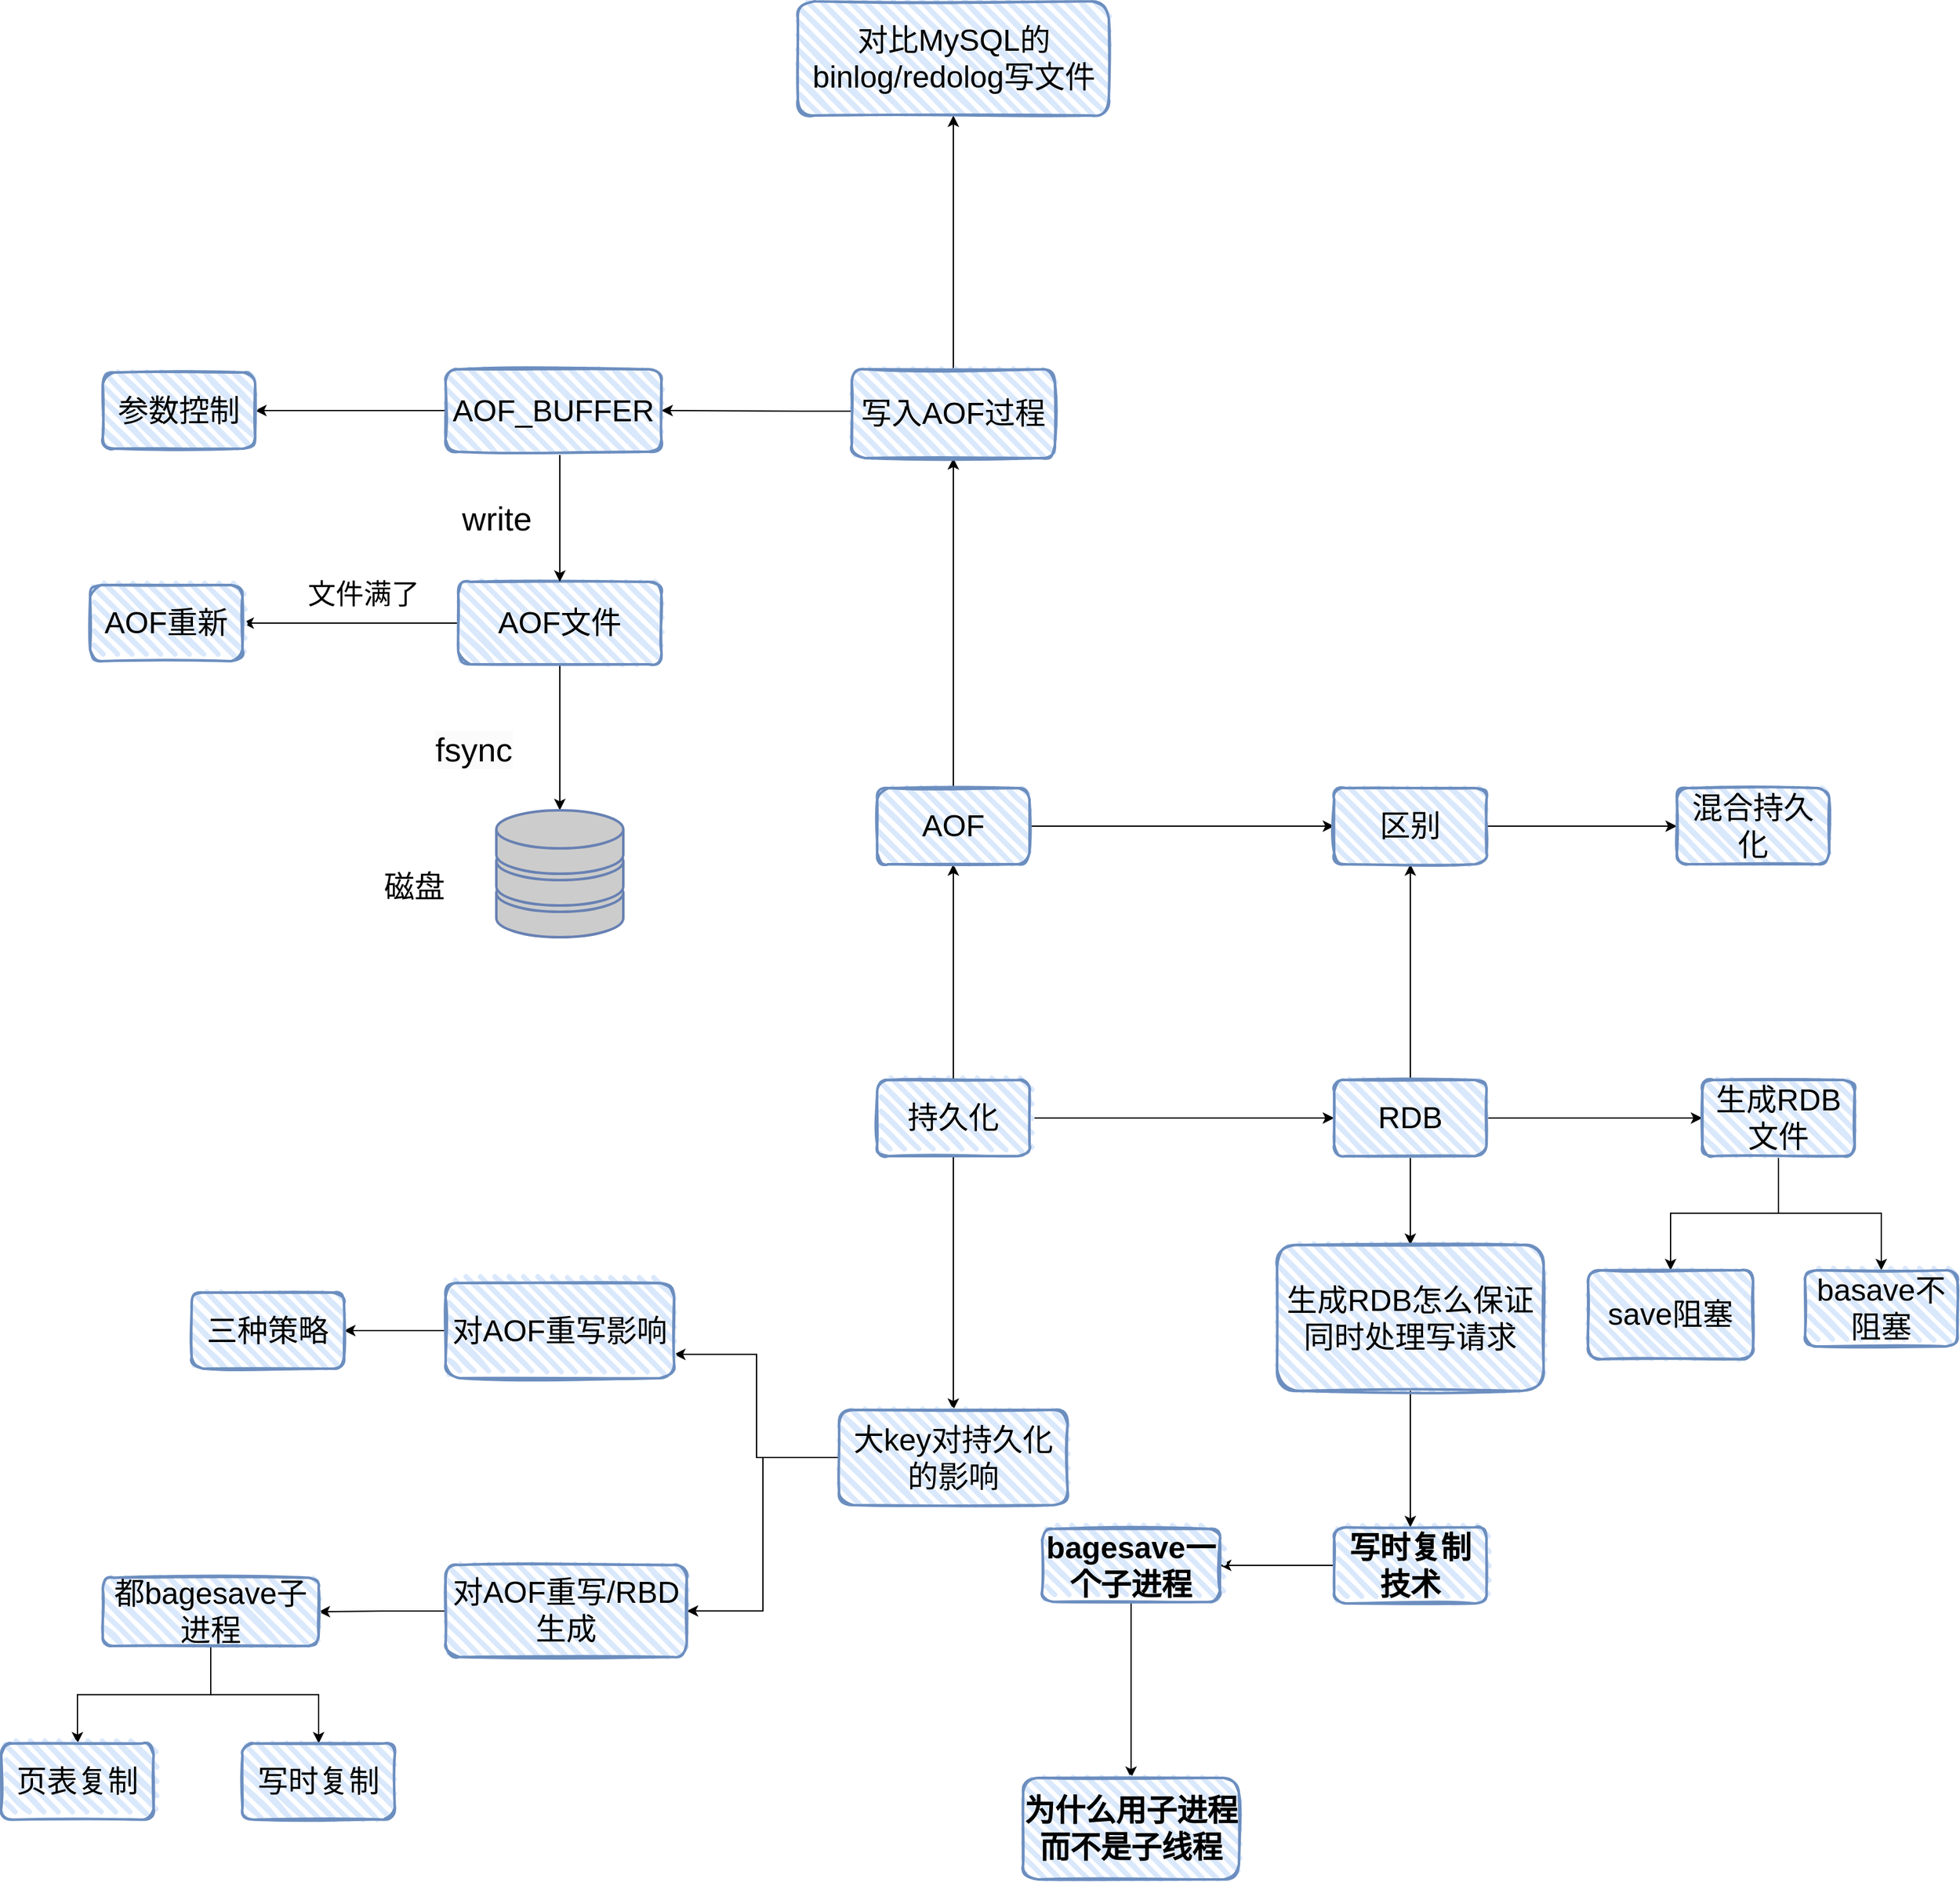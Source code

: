 <mxfile version="20.8.19" type="github">
  <diagram name="第 1 页" id="Xr0ofUqRnAPhq-VrsgXs">
    <mxGraphModel dx="2019" dy="2260" grid="1" gridSize="10" guides="1" tooltips="1" connect="1" arrows="1" fold="1" page="1" pageScale="1" pageWidth="827" pageHeight="1169" math="0" shadow="0">
      <root>
        <mxCell id="0" />
        <mxCell id="1" parent="0" />
        <mxCell id="7RwwjaFvHcJdRhYBYeB7-4" value="" style="edgeStyle=orthogonalEdgeStyle;rounded=0;orthogonalLoop=1;jettySize=auto;html=1;" edge="1" parent="1" source="7RwwjaFvHcJdRhYBYeB7-1" target="7RwwjaFvHcJdRhYBYeB7-3">
          <mxGeometry relative="1" as="geometry" />
        </mxCell>
        <mxCell id="7RwwjaFvHcJdRhYBYeB7-6" value="" style="edgeStyle=orthogonalEdgeStyle;rounded=0;orthogonalLoop=1;jettySize=auto;html=1;" edge="1" parent="1" source="7RwwjaFvHcJdRhYBYeB7-1" target="7RwwjaFvHcJdRhYBYeB7-5">
          <mxGeometry relative="1" as="geometry" />
        </mxCell>
        <mxCell id="7RwwjaFvHcJdRhYBYeB7-62" value="" style="edgeStyle=orthogonalEdgeStyle;rounded=0;orthogonalLoop=1;jettySize=auto;html=1;fontSize=22;" edge="1" parent="1" source="7RwwjaFvHcJdRhYBYeB7-1" target="7RwwjaFvHcJdRhYBYeB7-61">
          <mxGeometry relative="1" as="geometry" />
        </mxCell>
        <mxCell id="7RwwjaFvHcJdRhYBYeB7-1" value="持久化" style="whiteSpace=wrap;html=1;rounded=1;glass=0;sketch=1;fillWeight=4;hachureGap=8;hachureAngle=45;strokeColor=#6c8ebf;strokeWidth=2;fontFamily=Helvetica;fontSize=24;fontColor=default;fillColor=#dae8fc;" vertex="1" parent="1">
          <mxGeometry x="390" y="480" width="120" height="60" as="geometry" />
        </mxCell>
        <mxCell id="7RwwjaFvHcJdRhYBYeB7-14" value="" style="edgeStyle=orthogonalEdgeStyle;rounded=0;orthogonalLoop=1;jettySize=auto;html=1;fontSize=22;" edge="1" parent="1" source="7RwwjaFvHcJdRhYBYeB7-3" target="7RwwjaFvHcJdRhYBYeB7-13">
          <mxGeometry relative="1" as="geometry" />
        </mxCell>
        <mxCell id="7RwwjaFvHcJdRhYBYeB7-47" style="edgeStyle=orthogonalEdgeStyle;rounded=0;orthogonalLoop=1;jettySize=auto;html=1;entryX=0;entryY=0.5;entryDx=0;entryDy=0;fontSize=22;" edge="1" parent="1" source="7RwwjaFvHcJdRhYBYeB7-3" target="7RwwjaFvHcJdRhYBYeB7-12">
          <mxGeometry relative="1" as="geometry" />
        </mxCell>
        <mxCell id="7RwwjaFvHcJdRhYBYeB7-3" value="AOF" style="whiteSpace=wrap;html=1;rounded=1;glass=0;sketch=1;fillWeight=4;hachureGap=8;hachureAngle=45;strokeColor=#6c8ebf;strokeWidth=2;fontFamily=Helvetica;fontSize=24;fontColor=default;fillColor=#dae8fc;" vertex="1" parent="1">
          <mxGeometry x="390" y="250" width="120" height="60" as="geometry" />
        </mxCell>
        <mxCell id="7RwwjaFvHcJdRhYBYeB7-42" value="" style="edgeStyle=orthogonalEdgeStyle;rounded=0;orthogonalLoop=1;jettySize=auto;html=1;fontSize=22;" edge="1" parent="1" source="7RwwjaFvHcJdRhYBYeB7-5" target="7RwwjaFvHcJdRhYBYeB7-41">
          <mxGeometry relative="1" as="geometry" />
        </mxCell>
        <mxCell id="7RwwjaFvHcJdRhYBYeB7-48" style="edgeStyle=orthogonalEdgeStyle;rounded=0;orthogonalLoop=1;jettySize=auto;html=1;entryX=0.5;entryY=1;entryDx=0;entryDy=0;fontSize=22;" edge="1" parent="1" source="7RwwjaFvHcJdRhYBYeB7-5" target="7RwwjaFvHcJdRhYBYeB7-12">
          <mxGeometry relative="1" as="geometry" />
        </mxCell>
        <mxCell id="7RwwjaFvHcJdRhYBYeB7-53" value="" style="edgeStyle=orthogonalEdgeStyle;rounded=0;orthogonalLoop=1;jettySize=auto;html=1;fontSize=22;" edge="1" parent="1" source="7RwwjaFvHcJdRhYBYeB7-5" target="7RwwjaFvHcJdRhYBYeB7-51">
          <mxGeometry relative="1" as="geometry" />
        </mxCell>
        <mxCell id="7RwwjaFvHcJdRhYBYeB7-5" value="RDB" style="whiteSpace=wrap;html=1;rounded=1;glass=0;sketch=1;fillWeight=4;hachureGap=8;hachureAngle=45;strokeColor=#6c8ebf;strokeWidth=2;fontFamily=Helvetica;fontSize=24;fontColor=default;fillColor=#dae8fc;" vertex="1" parent="1">
          <mxGeometry x="750" y="480" width="120" height="60" as="geometry" />
        </mxCell>
        <mxCell id="7RwwjaFvHcJdRhYBYeB7-49" style="edgeStyle=orthogonalEdgeStyle;rounded=0;orthogonalLoop=1;jettySize=auto;html=1;fontSize=22;" edge="1" parent="1" source="7RwwjaFvHcJdRhYBYeB7-12" target="7RwwjaFvHcJdRhYBYeB7-50">
          <mxGeometry relative="1" as="geometry">
            <mxPoint x="1020" y="280" as="targetPoint" />
          </mxGeometry>
        </mxCell>
        <mxCell id="7RwwjaFvHcJdRhYBYeB7-12" value="区别" style="whiteSpace=wrap;html=1;rounded=1;glass=0;sketch=1;fillWeight=4;hachureGap=8;hachureAngle=45;strokeColor=#6c8ebf;strokeWidth=2;fontFamily=Helvetica;fontSize=24;fontColor=default;fillColor=#dae8fc;" vertex="1" parent="1">
          <mxGeometry x="750" y="250" width="120" height="60" as="geometry" />
        </mxCell>
        <mxCell id="7RwwjaFvHcJdRhYBYeB7-34" value="" style="edgeStyle=orthogonalEdgeStyle;rounded=0;orthogonalLoop=1;jettySize=auto;html=1;fontSize=22;" edge="1" parent="1" source="7RwwjaFvHcJdRhYBYeB7-13" target="7RwwjaFvHcJdRhYBYeB7-33">
          <mxGeometry relative="1" as="geometry" />
        </mxCell>
        <mxCell id="7RwwjaFvHcJdRhYBYeB7-63" style="edgeStyle=orthogonalEdgeStyle;rounded=0;orthogonalLoop=1;jettySize=auto;html=1;entryX=1;entryY=0.5;entryDx=0;entryDy=0;fontSize=22;" edge="1" parent="1" source="7RwwjaFvHcJdRhYBYeB7-13" target="7RwwjaFvHcJdRhYBYeB7-15">
          <mxGeometry relative="1" as="geometry">
            <Array as="points">
              <mxPoint x="330" y="-47" />
              <mxPoint x="330" y="-47" />
            </Array>
          </mxGeometry>
        </mxCell>
        <mxCell id="7RwwjaFvHcJdRhYBYeB7-13" value="写入AOF过程" style="whiteSpace=wrap;html=1;fontSize=24;fillColor=#dae8fc;strokeColor=#6c8ebf;rounded=1;glass=0;sketch=1;fillWeight=4;hachureGap=8;hachureAngle=45;strokeWidth=2;" vertex="1" parent="1">
          <mxGeometry x="370" y="-80" width="160" height="70" as="geometry" />
        </mxCell>
        <mxCell id="7RwwjaFvHcJdRhYBYeB7-37" style="edgeStyle=orthogonalEdgeStyle;rounded=0;orthogonalLoop=1;jettySize=auto;html=1;fontSize=22;" edge="1" parent="1" source="7RwwjaFvHcJdRhYBYeB7-15" target="7RwwjaFvHcJdRhYBYeB7-35">
          <mxGeometry relative="1" as="geometry" />
        </mxCell>
        <mxCell id="7RwwjaFvHcJdRhYBYeB7-15" value="AOF_BUFFER" style="whiteSpace=wrap;html=1;fontSize=24;fillColor=#dae8fc;strokeColor=#6c8ebf;rounded=1;glass=0;sketch=1;fillWeight=4;hachureGap=8;hachureAngle=45;strokeWidth=2;" vertex="1" parent="1">
          <mxGeometry x="50" y="-80" width="170" height="65" as="geometry" />
        </mxCell>
        <mxCell id="7RwwjaFvHcJdRhYBYeB7-25" style="edgeStyle=orthogonalEdgeStyle;rounded=0;orthogonalLoop=1;jettySize=auto;html=1;entryX=0.5;entryY=0;entryDx=0;entryDy=0;entryPerimeter=0;fontSize=24;" edge="1" parent="1" source="7RwwjaFvHcJdRhYBYeB7-26" target="7RwwjaFvHcJdRhYBYeB7-28">
          <mxGeometry relative="1" as="geometry" />
        </mxCell>
        <mxCell id="7RwwjaFvHcJdRhYBYeB7-39" value="" style="edgeStyle=orthogonalEdgeStyle;rounded=0;orthogonalLoop=1;jettySize=auto;html=1;fontSize=22;" edge="1" parent="1" source="7RwwjaFvHcJdRhYBYeB7-26" target="7RwwjaFvHcJdRhYBYeB7-38">
          <mxGeometry relative="1" as="geometry" />
        </mxCell>
        <mxCell id="7RwwjaFvHcJdRhYBYeB7-26" value="AOF文件" style="whiteSpace=wrap;html=1;rounded=1;glass=0;sketch=1;fillWeight=4;hachureGap=8;hachureAngle=45;strokeColor=#6c8ebf;strokeWidth=2;fontFamily=Helvetica;fontSize=24;fontColor=default;fillColor=#dae8fc;" vertex="1" parent="1">
          <mxGeometry x="60" y="87.5" width="160" height="65" as="geometry" />
        </mxCell>
        <mxCell id="7RwwjaFvHcJdRhYBYeB7-27" value="&lt;font style=&quot;font-size: 26px;&quot;&gt;write&lt;/font&gt;" style="text;html=1;align=center;verticalAlign=middle;resizable=0;points=[];autosize=1;strokeColor=none;fillColor=none;" vertex="1" parent="1">
          <mxGeometry x="50" y="17.5" width="80" height="40" as="geometry" />
        </mxCell>
        <mxCell id="7RwwjaFvHcJdRhYBYeB7-28" value="" style="fontColor=#0066CC;verticalAlign=top;verticalLabelPosition=bottom;labelPosition=center;align=center;html=1;outlineConnect=0;fillColor=#CCCCCC;strokeColor=#6881B3;gradientColor=none;gradientDirection=north;strokeWidth=2;shape=mxgraph.networks.storage;fontSize=24;" vertex="1" parent="1">
          <mxGeometry x="90" y="267.5" width="100" height="100" as="geometry" />
        </mxCell>
        <mxCell id="7RwwjaFvHcJdRhYBYeB7-29" value="磁盘" style="text;html=1;align=center;verticalAlign=middle;resizable=0;points=[];autosize=1;strokeColor=none;fillColor=none;fontSize=24;" vertex="1" parent="1">
          <mxGeometry x="-10" y="307.5" width="70" height="40" as="geometry" />
        </mxCell>
        <mxCell id="7RwwjaFvHcJdRhYBYeB7-30" value="&lt;span style=&quot;color: rgb(0, 0, 0); font-family: Helvetica; font-size: 26px; font-style: normal; font-variant-ligatures: normal; font-variant-caps: normal; font-weight: 400; letter-spacing: normal; orphans: 2; text-align: center; text-indent: 0px; text-transform: none; widows: 2; word-spacing: 0px; -webkit-text-stroke-width: 0px; background-color: rgb(251, 251, 251); text-decoration-thickness: initial; text-decoration-style: initial; text-decoration-color: initial; float: none; display: inline !important;&quot;&gt;fsync&lt;/span&gt;" style="text;whiteSpace=wrap;html=1;fontSize=26;" vertex="1" parent="1">
          <mxGeometry x="40" y="197.5" width="90" height="50" as="geometry" />
        </mxCell>
        <mxCell id="7RwwjaFvHcJdRhYBYeB7-32" style="edgeStyle=orthogonalEdgeStyle;rounded=0;orthogonalLoop=1;jettySize=auto;html=1;entryX=0.5;entryY=0;entryDx=0;entryDy=0;fontSize=24;" edge="1" parent="1" target="7RwwjaFvHcJdRhYBYeB7-26">
          <mxGeometry relative="1" as="geometry">
            <Array as="points">
              <mxPoint x="140" y="7.5" />
              <mxPoint x="140" y="7.5" />
            </Array>
            <mxPoint x="140" y="-12.5" as="sourcePoint" />
          </mxGeometry>
        </mxCell>
        <mxCell id="7RwwjaFvHcJdRhYBYeB7-33" value="对比MySQL的binlog/redolog写文件" style="whiteSpace=wrap;html=1;fontSize=24;fillColor=#dae8fc;strokeColor=#6c8ebf;rounded=1;glass=0;sketch=1;fillWeight=4;hachureGap=8;hachureAngle=45;strokeWidth=2;" vertex="1" parent="1">
          <mxGeometry x="327.5" y="-370" width="245" height="90" as="geometry" />
        </mxCell>
        <mxCell id="7RwwjaFvHcJdRhYBYeB7-35" value="参数控制" style="whiteSpace=wrap;html=1;fontSize=24;fillColor=#dae8fc;strokeColor=#6c8ebf;rounded=1;glass=0;sketch=1;fillWeight=4;hachureGap=8;hachureAngle=45;strokeWidth=2;" vertex="1" parent="1">
          <mxGeometry x="-220" y="-77.5" width="120" height="60" as="geometry" />
        </mxCell>
        <mxCell id="7RwwjaFvHcJdRhYBYeB7-38" value="AOF重新" style="whiteSpace=wrap;html=1;fontSize=24;fillColor=#dae8fc;strokeColor=#6c8ebf;rounded=1;glass=0;sketch=1;fillWeight=4;hachureGap=8;hachureAngle=45;strokeWidth=2;" vertex="1" parent="1">
          <mxGeometry x="-230" y="90" width="120" height="60" as="geometry" />
        </mxCell>
        <mxCell id="7RwwjaFvHcJdRhYBYeB7-40" value="文件满了" style="text;html=1;align=center;verticalAlign=middle;resizable=0;points=[];autosize=1;strokeColor=none;fillColor=none;fontSize=22;" vertex="1" parent="1">
          <mxGeometry x="-70" y="77.5" width="110" height="40" as="geometry" />
        </mxCell>
        <mxCell id="7RwwjaFvHcJdRhYBYeB7-44" value="" style="edgeStyle=orthogonalEdgeStyle;rounded=0;orthogonalLoop=1;jettySize=auto;html=1;fontSize=22;" edge="1" parent="1" source="7RwwjaFvHcJdRhYBYeB7-41" target="7RwwjaFvHcJdRhYBYeB7-43">
          <mxGeometry relative="1" as="geometry" />
        </mxCell>
        <mxCell id="7RwwjaFvHcJdRhYBYeB7-46" value="" style="edgeStyle=orthogonalEdgeStyle;rounded=0;orthogonalLoop=1;jettySize=auto;html=1;fontSize=22;" edge="1" parent="1" source="7RwwjaFvHcJdRhYBYeB7-41" target="7RwwjaFvHcJdRhYBYeB7-45">
          <mxGeometry relative="1" as="geometry" />
        </mxCell>
        <mxCell id="7RwwjaFvHcJdRhYBYeB7-41" value="生成RDB文件" style="whiteSpace=wrap;html=1;fontSize=24;fillColor=#dae8fc;strokeColor=#6c8ebf;rounded=1;glass=0;sketch=1;fillWeight=4;hachureGap=8;hachureAngle=45;strokeWidth=2;" vertex="1" parent="1">
          <mxGeometry x="1040" y="480" width="120" height="60" as="geometry" />
        </mxCell>
        <mxCell id="7RwwjaFvHcJdRhYBYeB7-43" value="save阻塞" style="whiteSpace=wrap;html=1;fontSize=24;fillColor=#dae8fc;strokeColor=#6c8ebf;rounded=1;glass=0;sketch=1;fillWeight=4;hachureGap=8;hachureAngle=45;strokeWidth=2;" vertex="1" parent="1">
          <mxGeometry x="950" y="630" width="130" height="70" as="geometry" />
        </mxCell>
        <mxCell id="7RwwjaFvHcJdRhYBYeB7-45" value="basave不阻塞" style="whiteSpace=wrap;html=1;fontSize=24;fillColor=#dae8fc;strokeColor=#6c8ebf;rounded=1;glass=0;sketch=1;fillWeight=4;hachureGap=8;hachureAngle=45;strokeWidth=2;" vertex="1" parent="1">
          <mxGeometry x="1121" y="630" width="120" height="60" as="geometry" />
        </mxCell>
        <mxCell id="7RwwjaFvHcJdRhYBYeB7-50" value="混合持久化" style="whiteSpace=wrap;html=1;rounded=1;glass=0;sketch=1;fillWeight=4;hachureGap=8;hachureAngle=45;strokeColor=#6c8ebf;strokeWidth=2;fontFamily=Helvetica;fontSize=24;fontColor=default;fillColor=#dae8fc;" vertex="1" parent="1">
          <mxGeometry x="1020" y="250" width="120" height="60" as="geometry" />
        </mxCell>
        <mxCell id="7RwwjaFvHcJdRhYBYeB7-55" value="" style="edgeStyle=orthogonalEdgeStyle;rounded=0;orthogonalLoop=1;jettySize=auto;html=1;fontSize=22;" edge="1" parent="1" source="7RwwjaFvHcJdRhYBYeB7-51" target="7RwwjaFvHcJdRhYBYeB7-54">
          <mxGeometry relative="1" as="geometry" />
        </mxCell>
        <mxCell id="7RwwjaFvHcJdRhYBYeB7-51" value="生成RDB怎么保证同时处理写请求" style="whiteSpace=wrap;html=1;fontSize=24;fillColor=#dae8fc;strokeColor=#6c8ebf;rounded=1;glass=0;sketch=1;fillWeight=4;hachureGap=8;hachureAngle=45;strokeWidth=2;" vertex="1" parent="1">
          <mxGeometry x="705" y="610" width="210" height="115" as="geometry" />
        </mxCell>
        <mxCell id="7RwwjaFvHcJdRhYBYeB7-57" value="" style="edgeStyle=orthogonalEdgeStyle;rounded=0;orthogonalLoop=1;jettySize=auto;html=1;fontSize=22;" edge="1" parent="1" source="7RwwjaFvHcJdRhYBYeB7-54" target="7RwwjaFvHcJdRhYBYeB7-56">
          <mxGeometry relative="1" as="geometry" />
        </mxCell>
        <mxCell id="7RwwjaFvHcJdRhYBYeB7-54" value="写时复制技术" style="whiteSpace=wrap;html=1;fontSize=24;fillColor=#dae8fc;strokeColor=#6c8ebf;rounded=1;glass=0;sketch=1;fillWeight=4;hachureGap=8;hachureAngle=45;strokeWidth=2;fontStyle=1" vertex="1" parent="1">
          <mxGeometry x="750" y="832.5" width="120" height="60" as="geometry" />
        </mxCell>
        <mxCell id="7RwwjaFvHcJdRhYBYeB7-59" value="" style="edgeStyle=orthogonalEdgeStyle;rounded=0;orthogonalLoop=1;jettySize=auto;html=1;fontSize=22;" edge="1" parent="1" source="7RwwjaFvHcJdRhYBYeB7-56" target="7RwwjaFvHcJdRhYBYeB7-58">
          <mxGeometry relative="1" as="geometry" />
        </mxCell>
        <mxCell id="7RwwjaFvHcJdRhYBYeB7-56" value="bagesave一个子进程" style="whiteSpace=wrap;html=1;fontSize=24;fillColor=#dae8fc;strokeColor=#6c8ebf;rounded=1;glass=0;sketch=1;fillWeight=4;hachureGap=8;hachureAngle=45;strokeWidth=2;fontStyle=1;" vertex="1" parent="1">
          <mxGeometry x="520" y="833.75" width="140" height="57.5" as="geometry" />
        </mxCell>
        <mxCell id="7RwwjaFvHcJdRhYBYeB7-58" value="为什么用子进程而不是子线程" style="whiteSpace=wrap;html=1;fontSize=24;fillColor=#dae8fc;strokeColor=#6c8ebf;rounded=1;glass=0;sketch=1;fillWeight=4;hachureGap=8;hachureAngle=45;strokeWidth=2;fontStyle=1;" vertex="1" parent="1">
          <mxGeometry x="505" y="1030" width="170" height="80" as="geometry" />
        </mxCell>
        <mxCell id="7RwwjaFvHcJdRhYBYeB7-77" style="edgeStyle=orthogonalEdgeStyle;rounded=0;orthogonalLoop=1;jettySize=auto;html=1;entryX=1;entryY=0.75;entryDx=0;entryDy=0;fontSize=22;" edge="1" parent="1" source="7RwwjaFvHcJdRhYBYeB7-61" target="7RwwjaFvHcJdRhYBYeB7-65">
          <mxGeometry relative="1" as="geometry" />
        </mxCell>
        <mxCell id="7RwwjaFvHcJdRhYBYeB7-78" style="edgeStyle=orthogonalEdgeStyle;rounded=0;orthogonalLoop=1;jettySize=auto;html=1;entryX=1;entryY=0.5;entryDx=0;entryDy=0;fontSize=22;" edge="1" parent="1" source="7RwwjaFvHcJdRhYBYeB7-61" target="7RwwjaFvHcJdRhYBYeB7-69">
          <mxGeometry relative="1" as="geometry" />
        </mxCell>
        <mxCell id="7RwwjaFvHcJdRhYBYeB7-61" value="大key对持久化的影响" style="whiteSpace=wrap;html=1;fontSize=24;fillColor=#dae8fc;strokeColor=#6c8ebf;rounded=1;glass=0;sketch=1;fillWeight=4;hachureGap=8;hachureAngle=45;strokeWidth=2;" vertex="1" parent="1">
          <mxGeometry x="360" y="740" width="180" height="75" as="geometry" />
        </mxCell>
        <mxCell id="7RwwjaFvHcJdRhYBYeB7-68" value="" style="edgeStyle=orthogonalEdgeStyle;rounded=0;orthogonalLoop=1;jettySize=auto;html=1;fontSize=22;" edge="1" parent="1" source="7RwwjaFvHcJdRhYBYeB7-65" target="7RwwjaFvHcJdRhYBYeB7-67">
          <mxGeometry relative="1" as="geometry" />
        </mxCell>
        <mxCell id="7RwwjaFvHcJdRhYBYeB7-65" value="对AOF重写影响" style="whiteSpace=wrap;html=1;fontSize=24;fillColor=#dae8fc;strokeColor=#6c8ebf;rounded=1;glass=0;sketch=1;fillWeight=4;hachureGap=8;hachureAngle=45;strokeWidth=2;" vertex="1" parent="1">
          <mxGeometry x="50" y="640" width="180" height="75" as="geometry" />
        </mxCell>
        <mxCell id="7RwwjaFvHcJdRhYBYeB7-67" value="三种策略" style="whiteSpace=wrap;html=1;fontSize=24;fillColor=#dae8fc;strokeColor=#6c8ebf;rounded=1;glass=0;sketch=1;fillWeight=4;hachureGap=8;hachureAngle=45;strokeWidth=2;" vertex="1" parent="1">
          <mxGeometry x="-150" y="647.5" width="120" height="60" as="geometry" />
        </mxCell>
        <mxCell id="7RwwjaFvHcJdRhYBYeB7-72" value="" style="edgeStyle=orthogonalEdgeStyle;rounded=0;orthogonalLoop=1;jettySize=auto;html=1;fontSize=22;" edge="1" parent="1" source="7RwwjaFvHcJdRhYBYeB7-69" target="7RwwjaFvHcJdRhYBYeB7-71">
          <mxGeometry relative="1" as="geometry" />
        </mxCell>
        <mxCell id="7RwwjaFvHcJdRhYBYeB7-69" value="对AOF重写/RBD生成" style="whiteSpace=wrap;html=1;fontSize=24;fillColor=#dae8fc;strokeColor=#6c8ebf;rounded=1;glass=0;sketch=1;fillWeight=4;hachureGap=8;hachureAngle=45;strokeWidth=2;" vertex="1" parent="1">
          <mxGeometry x="50" y="862.19" width="190" height="72.5" as="geometry" />
        </mxCell>
        <mxCell id="7RwwjaFvHcJdRhYBYeB7-74" value="" style="edgeStyle=orthogonalEdgeStyle;rounded=0;orthogonalLoop=1;jettySize=auto;html=1;fontSize=22;" edge="1" parent="1" source="7RwwjaFvHcJdRhYBYeB7-71" target="7RwwjaFvHcJdRhYBYeB7-73">
          <mxGeometry relative="1" as="geometry" />
        </mxCell>
        <mxCell id="7RwwjaFvHcJdRhYBYeB7-76" value="" style="edgeStyle=orthogonalEdgeStyle;rounded=0;orthogonalLoop=1;jettySize=auto;html=1;fontSize=22;" edge="1" parent="1" source="7RwwjaFvHcJdRhYBYeB7-71" target="7RwwjaFvHcJdRhYBYeB7-75">
          <mxGeometry relative="1" as="geometry" />
        </mxCell>
        <mxCell id="7RwwjaFvHcJdRhYBYeB7-71" value="都bagesave子进程" style="whiteSpace=wrap;html=1;fontSize=24;fillColor=#dae8fc;strokeColor=#6c8ebf;rounded=1;glass=0;sketch=1;fillWeight=4;hachureGap=8;hachureAngle=45;strokeWidth=2;" vertex="1" parent="1">
          <mxGeometry x="-220" y="872.19" width="170" height="53.75" as="geometry" />
        </mxCell>
        <mxCell id="7RwwjaFvHcJdRhYBYeB7-73" value="页表复制" style="whiteSpace=wrap;html=1;fontSize=24;fillColor=#dae8fc;strokeColor=#6c8ebf;rounded=1;glass=0;sketch=1;fillWeight=4;hachureGap=8;hachureAngle=45;strokeWidth=2;" vertex="1" parent="1">
          <mxGeometry x="-300" y="1002.815" width="120" height="60" as="geometry" />
        </mxCell>
        <mxCell id="7RwwjaFvHcJdRhYBYeB7-75" value="写时复制" style="whiteSpace=wrap;html=1;fontSize=24;fillColor=#dae8fc;strokeColor=#6c8ebf;rounded=1;glass=0;sketch=1;fillWeight=4;hachureGap=8;hachureAngle=45;strokeWidth=2;" vertex="1" parent="1">
          <mxGeometry x="-110" y="1002.815" width="120" height="60" as="geometry" />
        </mxCell>
      </root>
    </mxGraphModel>
  </diagram>
</mxfile>
